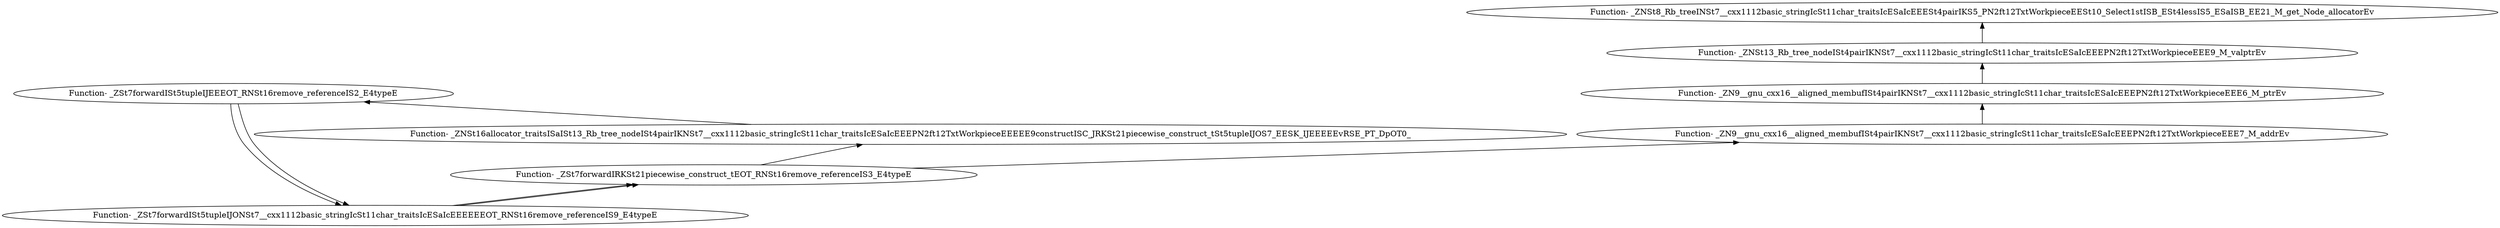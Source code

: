 digraph {
	"Function- _ZSt7forwardISt5tupleIJEEEOT_RNSt16remove_referenceIS2_E4typeE"
	"Function- _ZSt7forwardISt5tupleIJONSt7__cxx1112basic_stringIcSt11char_traitsIcESaIcEEEEEEOT_RNSt16remove_referenceIS9_E4typeE"
	"Function- _ZSt7forwardISt5tupleIJONSt7__cxx1112basic_stringIcSt11char_traitsIcESaIcEEEEEEOT_RNSt16remove_referenceIS9_E4typeE" -> "Function- _ZSt7forwardISt5tupleIJEEEOT_RNSt16remove_referenceIS2_E4typeE" [dir=back]
	"Function- _ZSt7forwardIRKSt21piecewise_construct_tEOT_RNSt16remove_referenceIS3_E4typeE"
	"Function- _ZSt7forwardIRKSt21piecewise_construct_tEOT_RNSt16remove_referenceIS3_E4typeE" -> "Function- _ZSt7forwardISt5tupleIJONSt7__cxx1112basic_stringIcSt11char_traitsIcESaIcEEEEEEOT_RNSt16remove_referenceIS9_E4typeE" [dir=back]
	"Function- _ZNSt16allocator_traitsISaISt13_Rb_tree_nodeISt4pairIKNSt7__cxx1112basic_stringIcSt11char_traitsIcESaIcEEEPN2ft12TxtWorkpieceEEEEE9constructISC_JRKSt21piecewise_construct_tSt5tupleIJOS7_EESK_IJEEEEEvRSE_PT_DpOT0_"
	"Function- _ZNSt16allocator_traitsISaISt13_Rb_tree_nodeISt4pairIKNSt7__cxx1112basic_stringIcSt11char_traitsIcESaIcEEEPN2ft12TxtWorkpieceEEEEE9constructISC_JRKSt21piecewise_construct_tSt5tupleIJOS7_EESK_IJEEEEEvRSE_PT_DpOT0_" -> "Function- _ZSt7forwardIRKSt21piecewise_construct_tEOT_RNSt16remove_referenceIS3_E4typeE" [dir=back]
	"Function- _ZSt7forwardISt5tupleIJEEEOT_RNSt16remove_referenceIS2_E4typeE"
	"Function- _ZSt7forwardISt5tupleIJEEEOT_RNSt16remove_referenceIS2_E4typeE" -> "Function- _ZNSt16allocator_traitsISaISt13_Rb_tree_nodeISt4pairIKNSt7__cxx1112basic_stringIcSt11char_traitsIcESaIcEEEPN2ft12TxtWorkpieceEEEEE9constructISC_JRKSt21piecewise_construct_tSt5tupleIJOS7_EESK_IJEEEEEvRSE_PT_DpOT0_" [dir=back]
	"Function- _ZSt7forwardISt5tupleIJONSt7__cxx1112basic_stringIcSt11char_traitsIcESaIcEEEEEEOT_RNSt16remove_referenceIS9_E4typeE"
	"Function- _ZSt7forwardISt5tupleIJONSt7__cxx1112basic_stringIcSt11char_traitsIcESaIcEEEEEEOT_RNSt16remove_referenceIS9_E4typeE" -> "Function- _ZSt7forwardISt5tupleIJEEEOT_RNSt16remove_referenceIS2_E4typeE" [dir=back]
	"Function- _ZSt7forwardIRKSt21piecewise_construct_tEOT_RNSt16remove_referenceIS3_E4typeE"
	"Function- _ZSt7forwardIRKSt21piecewise_construct_tEOT_RNSt16remove_referenceIS3_E4typeE" -> "Function- _ZSt7forwardISt5tupleIJONSt7__cxx1112basic_stringIcSt11char_traitsIcESaIcEEEEEEOT_RNSt16remove_referenceIS9_E4typeE" [dir=back]
	"Function- _ZN9__gnu_cxx16__aligned_membufISt4pairIKNSt7__cxx1112basic_stringIcSt11char_traitsIcESaIcEEEPN2ft12TxtWorkpieceEEE7_M_addrEv"
	"Function- _ZN9__gnu_cxx16__aligned_membufISt4pairIKNSt7__cxx1112basic_stringIcSt11char_traitsIcESaIcEEEPN2ft12TxtWorkpieceEEE7_M_addrEv" -> "Function- _ZSt7forwardIRKSt21piecewise_construct_tEOT_RNSt16remove_referenceIS3_E4typeE" [dir=back]
	"Function- _ZN9__gnu_cxx16__aligned_membufISt4pairIKNSt7__cxx1112basic_stringIcSt11char_traitsIcESaIcEEEPN2ft12TxtWorkpieceEEE6_M_ptrEv"
	"Function- _ZN9__gnu_cxx16__aligned_membufISt4pairIKNSt7__cxx1112basic_stringIcSt11char_traitsIcESaIcEEEPN2ft12TxtWorkpieceEEE6_M_ptrEv" -> "Function- _ZN9__gnu_cxx16__aligned_membufISt4pairIKNSt7__cxx1112basic_stringIcSt11char_traitsIcESaIcEEEPN2ft12TxtWorkpieceEEE7_M_addrEv" [dir=back]
	"Function- _ZNSt13_Rb_tree_nodeISt4pairIKNSt7__cxx1112basic_stringIcSt11char_traitsIcESaIcEEEPN2ft12TxtWorkpieceEEE9_M_valptrEv"
	"Function- _ZNSt13_Rb_tree_nodeISt4pairIKNSt7__cxx1112basic_stringIcSt11char_traitsIcESaIcEEEPN2ft12TxtWorkpieceEEE9_M_valptrEv" -> "Function- _ZN9__gnu_cxx16__aligned_membufISt4pairIKNSt7__cxx1112basic_stringIcSt11char_traitsIcESaIcEEEPN2ft12TxtWorkpieceEEE6_M_ptrEv" [dir=back]
	"Function- _ZNSt8_Rb_treeINSt7__cxx1112basic_stringIcSt11char_traitsIcESaIcEEESt4pairIKS5_PN2ft12TxtWorkpieceEESt10_Select1stISB_ESt4lessIS5_ESaISB_EE21_M_get_Node_allocatorEv"
	"Function- _ZNSt8_Rb_treeINSt7__cxx1112basic_stringIcSt11char_traitsIcESaIcEEESt4pairIKS5_PN2ft12TxtWorkpieceEESt10_Select1stISB_ESt4lessIS5_ESaISB_EE21_M_get_Node_allocatorEv" -> "Function- _ZNSt13_Rb_tree_nodeISt4pairIKNSt7__cxx1112basic_stringIcSt11char_traitsIcESaIcEEEPN2ft12TxtWorkpieceEEE9_M_valptrEv" [dir=back]
}
